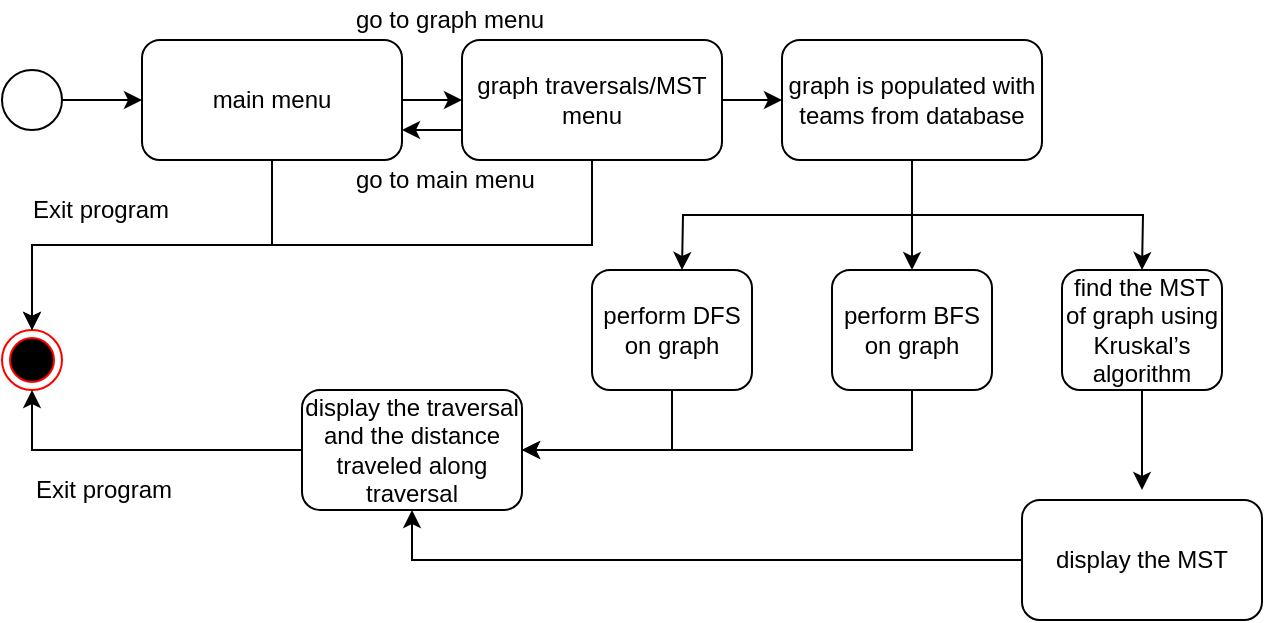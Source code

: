 <mxfile version="12.2.6" type="device" pages="1"><diagram id="cSkPX9Fjs3AG5jkVrxV1" name="Page-1"><mxGraphModel dx="1648" dy="686" grid="1" gridSize="10" guides="1" tooltips="1" connect="1" arrows="1" fold="1" page="1" pageScale="1" pageWidth="850" pageHeight="1100" math="0" shadow="0"><root><mxCell id="0"/><mxCell id="1" parent="0"/><mxCell id="n5hE98Um4nBMEPd3N2yi-1" value="" style="ellipse;html=1;shape=endState;fillColor=#000000;strokeColor=#ff0000;" vertex="1" parent="1"><mxGeometry x="180" y="210" width="30" height="30" as="geometry"/></mxCell><mxCell id="n5hE98Um4nBMEPd3N2yi-7" style="edgeStyle=orthogonalEdgeStyle;rounded=0;orthogonalLoop=1;jettySize=auto;html=1;exitX=1;exitY=0.5;exitDx=0;exitDy=0;entryX=0;entryY=0.5;entryDx=0;entryDy=0;" edge="1" parent="1" source="n5hE98Um4nBMEPd3N2yi-2" target="n5hE98Um4nBMEPd3N2yi-6"><mxGeometry relative="1" as="geometry"/></mxCell><mxCell id="n5hE98Um4nBMEPd3N2yi-2" value="" style="shape=mxgraph.bpmn.shape;html=1;verticalLabelPosition=bottom;labelBackgroundColor=#ffffff;verticalAlign=top;align=center;perimeter=ellipsePerimeter;outlineConnect=0;outline=standard;symbol=general;" vertex="1" parent="1"><mxGeometry x="180" y="80" width="30" height="30" as="geometry"/></mxCell><mxCell id="n5hE98Um4nBMEPd3N2yi-9" style="edgeStyle=orthogonalEdgeStyle;rounded=0;orthogonalLoop=1;jettySize=auto;html=1;exitX=1;exitY=0.5;exitDx=0;exitDy=0;entryX=0;entryY=0.5;entryDx=0;entryDy=0;" edge="1" parent="1" source="n5hE98Um4nBMEPd3N2yi-6" target="n5hE98Um4nBMEPd3N2yi-8"><mxGeometry relative="1" as="geometry"/></mxCell><mxCell id="n5hE98Um4nBMEPd3N2yi-32" style="edgeStyle=orthogonalEdgeStyle;rounded=0;orthogonalLoop=1;jettySize=auto;html=1;exitX=0.5;exitY=1;exitDx=0;exitDy=0;entryX=0.5;entryY=0;entryDx=0;entryDy=0;" edge="1" parent="1" source="n5hE98Um4nBMEPd3N2yi-6" target="n5hE98Um4nBMEPd3N2yi-1"><mxGeometry relative="1" as="geometry"/></mxCell><mxCell id="n5hE98Um4nBMEPd3N2yi-6" value="main menu" style="rounded=1;whiteSpace=wrap;html=1;" vertex="1" parent="1"><mxGeometry x="250" y="65" width="130" height="60" as="geometry"/></mxCell><mxCell id="n5hE98Um4nBMEPd3N2yi-13" style="edgeStyle=orthogonalEdgeStyle;rounded=0;orthogonalLoop=1;jettySize=auto;html=1;exitX=1;exitY=0.5;exitDx=0;exitDy=0;entryX=0;entryY=0.5;entryDx=0;entryDy=0;" edge="1" parent="1" source="n5hE98Um4nBMEPd3N2yi-8" target="n5hE98Um4nBMEPd3N2yi-12"><mxGeometry relative="1" as="geometry"/></mxCell><mxCell id="n5hE98Um4nBMEPd3N2yi-33" style="edgeStyle=orthogonalEdgeStyle;rounded=0;orthogonalLoop=1;jettySize=auto;html=1;exitX=0;exitY=0.75;exitDx=0;exitDy=0;entryX=1;entryY=0.75;entryDx=0;entryDy=0;" edge="1" parent="1" source="n5hE98Um4nBMEPd3N2yi-8" target="n5hE98Um4nBMEPd3N2yi-6"><mxGeometry relative="1" as="geometry"/></mxCell><mxCell id="n5hE98Um4nBMEPd3N2yi-34" style="edgeStyle=orthogonalEdgeStyle;rounded=0;orthogonalLoop=1;jettySize=auto;html=1;exitX=0.5;exitY=1;exitDx=0;exitDy=0;entryX=0.5;entryY=0;entryDx=0;entryDy=0;" edge="1" parent="1" source="n5hE98Um4nBMEPd3N2yi-8" target="n5hE98Um4nBMEPd3N2yi-1"><mxGeometry relative="1" as="geometry"/></mxCell><mxCell id="n5hE98Um4nBMEPd3N2yi-35" value="Exit program" style="text;html=1;resizable=0;points=[];align=center;verticalAlign=middle;labelBackgroundColor=#ffffff;" vertex="1" connectable="0" parent="n5hE98Um4nBMEPd3N2yi-34"><mxGeometry x="0.629" y="-9" relative="1" as="geometry"><mxPoint x="9" y="-9" as="offset"/></mxGeometry></mxCell><mxCell id="n5hE98Um4nBMEPd3N2yi-8" value="graph traversals/MST menu" style="rounded=1;whiteSpace=wrap;html=1;" vertex="1" parent="1"><mxGeometry x="410" y="65" width="130" height="60" as="geometry"/></mxCell><mxCell id="n5hE98Um4nBMEPd3N2yi-14" style="edgeStyle=orthogonalEdgeStyle;rounded=0;orthogonalLoop=1;jettySize=auto;html=1;exitX=0.5;exitY=1;exitDx=0;exitDy=0;" edge="1" parent="1" source="n5hE98Um4nBMEPd3N2yi-12"><mxGeometry relative="1" as="geometry"><mxPoint x="520" y="180" as="targetPoint"/></mxGeometry></mxCell><mxCell id="n5hE98Um4nBMEPd3N2yi-15" style="edgeStyle=orthogonalEdgeStyle;rounded=0;orthogonalLoop=1;jettySize=auto;html=1;exitX=0.5;exitY=1;exitDx=0;exitDy=0;" edge="1" parent="1" source="n5hE98Um4nBMEPd3N2yi-12"><mxGeometry relative="1" as="geometry"><mxPoint x="750" y="180" as="targetPoint"/></mxGeometry></mxCell><mxCell id="n5hE98Um4nBMEPd3N2yi-18" style="edgeStyle=orthogonalEdgeStyle;rounded=0;orthogonalLoop=1;jettySize=auto;html=1;exitX=0.5;exitY=1;exitDx=0;exitDy=0;" edge="1" parent="1" source="n5hE98Um4nBMEPd3N2yi-12"><mxGeometry relative="1" as="geometry"><mxPoint x="635" y="180" as="targetPoint"/></mxGeometry></mxCell><mxCell id="n5hE98Um4nBMEPd3N2yi-12" value="graph is populated with teams from database" style="rounded=1;whiteSpace=wrap;html=1;" vertex="1" parent="1"><mxGeometry x="570" y="65" width="130" height="60" as="geometry"/></mxCell><mxCell id="n5hE98Um4nBMEPd3N2yi-22" style="edgeStyle=orthogonalEdgeStyle;rounded=0;orthogonalLoop=1;jettySize=auto;html=1;exitX=0.5;exitY=1;exitDx=0;exitDy=0;entryX=1;entryY=0.5;entryDx=0;entryDy=0;" edge="1" parent="1" source="n5hE98Um4nBMEPd3N2yi-19" target="n5hE98Um4nBMEPd3N2yi-23"><mxGeometry relative="1" as="geometry"><mxPoint x="480" y="260" as="targetPoint"/></mxGeometry></mxCell><mxCell id="n5hE98Um4nBMEPd3N2yi-19" value="perform DFS&lt;br&gt;on graph" style="rounded=1;whiteSpace=wrap;html=1;" vertex="1" parent="1"><mxGeometry x="475" y="180" width="80" height="60" as="geometry"/></mxCell><mxCell id="n5hE98Um4nBMEPd3N2yi-24" style="edgeStyle=orthogonalEdgeStyle;rounded=0;orthogonalLoop=1;jettySize=auto;html=1;exitX=0.5;exitY=1;exitDx=0;exitDy=0;entryX=1;entryY=0.5;entryDx=0;entryDy=0;" edge="1" parent="1" source="n5hE98Um4nBMEPd3N2yi-20" target="n5hE98Um4nBMEPd3N2yi-23"><mxGeometry relative="1" as="geometry"/></mxCell><mxCell id="n5hE98Um4nBMEPd3N2yi-20" value="perform BFS on graph" style="rounded=1;whiteSpace=wrap;html=1;" vertex="1" parent="1"><mxGeometry x="595" y="180" width="80" height="60" as="geometry"/></mxCell><mxCell id="n5hE98Um4nBMEPd3N2yi-25" style="edgeStyle=orthogonalEdgeStyle;rounded=0;orthogonalLoop=1;jettySize=auto;html=1;exitX=0.5;exitY=1;exitDx=0;exitDy=0;" edge="1" parent="1" source="n5hE98Um4nBMEPd3N2yi-21"><mxGeometry relative="1" as="geometry"><mxPoint x="750" y="290" as="targetPoint"/></mxGeometry></mxCell><mxCell id="n5hE98Um4nBMEPd3N2yi-21" value="find the MST of graph&amp;nbsp;using Kruskal’s algorithm" style="rounded=1;whiteSpace=wrap;html=1;" vertex="1" parent="1"><mxGeometry x="710" y="180" width="80" height="60" as="geometry"/></mxCell><mxCell id="n5hE98Um4nBMEPd3N2yi-28" style="edgeStyle=orthogonalEdgeStyle;rounded=0;orthogonalLoop=1;jettySize=auto;html=1;exitX=0;exitY=0.5;exitDx=0;exitDy=0;entryX=0.5;entryY=1;entryDx=0;entryDy=0;" edge="1" parent="1" source="n5hE98Um4nBMEPd3N2yi-23" target="n5hE98Um4nBMEPd3N2yi-1"><mxGeometry relative="1" as="geometry"/></mxCell><mxCell id="n5hE98Um4nBMEPd3N2yi-23" value="display the traversal and the distance traveled along traversal" style="rounded=1;whiteSpace=wrap;html=1;" vertex="1" parent="1"><mxGeometry x="330" y="240" width="110" height="60" as="geometry"/></mxCell><mxCell id="n5hE98Um4nBMEPd3N2yi-29" style="edgeStyle=orthogonalEdgeStyle;rounded=0;orthogonalLoop=1;jettySize=auto;html=1;exitX=0;exitY=0.5;exitDx=0;exitDy=0;entryX=0.5;entryY=1;entryDx=0;entryDy=0;" edge="1" parent="1" source="n5hE98Um4nBMEPd3N2yi-26" target="n5hE98Um4nBMEPd3N2yi-23"><mxGeometry relative="1" as="geometry"/></mxCell><mxCell id="n5hE98Um4nBMEPd3N2yi-26" value="display the MST" style="rounded=1;whiteSpace=wrap;html=1;" vertex="1" parent="1"><mxGeometry x="690" y="295" width="120" height="60" as="geometry"/></mxCell><mxCell id="n5hE98Um4nBMEPd3N2yi-36" value="Exit program" style="text;html=1;resizable=0;points=[];autosize=1;align=left;verticalAlign=top;spacingTop=-4;" vertex="1" parent="1"><mxGeometry x="195" y="280" width="80" height="20" as="geometry"/></mxCell><mxCell id="n5hE98Um4nBMEPd3N2yi-39" value="go to main menu" style="text;html=1;resizable=0;points=[];autosize=1;align=left;verticalAlign=top;spacingTop=-4;" vertex="1" parent="1"><mxGeometry x="355" y="125" width="100" height="20" as="geometry"/></mxCell><mxCell id="n5hE98Um4nBMEPd3N2yi-40" value="go to graph menu" style="text;html=1;resizable=0;points=[];autosize=1;align=left;verticalAlign=top;spacingTop=-4;" vertex="1" parent="1"><mxGeometry x="355" y="45" width="110" height="20" as="geometry"/></mxCell></root></mxGraphModel></diagram></mxfile>